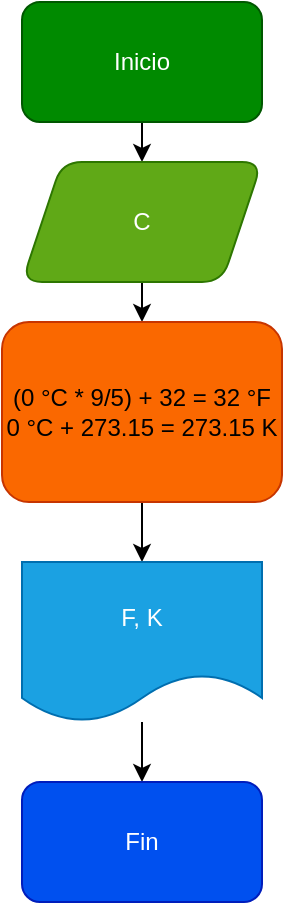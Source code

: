 <mxfile>
    <diagram id="zViIQ7Mw4Mg62dOMoYcG" name="Página-1">
        <mxGraphModel dx="662" dy="461" grid="1" gridSize="10" guides="1" tooltips="1" connect="1" arrows="1" fold="1" page="1" pageScale="1" pageWidth="827" pageHeight="1169" math="0" shadow="0">
            <root>
                <mxCell id="0"/>
                <mxCell id="1" parent="0"/>
                <mxCell id="6" value="" style="edgeStyle=none;html=1;" edge="1" parent="1" source="2" target="5">
                    <mxGeometry relative="1" as="geometry"/>
                </mxCell>
                <mxCell id="2" value="Inicio" style="rounded=1;whiteSpace=wrap;html=1;fillColor=#008a00;fontColor=#ffffff;strokeColor=#005700;" parent="1" vertex="1">
                    <mxGeometry x="250" y="90" width="120" height="60" as="geometry"/>
                </mxCell>
                <mxCell id="14" value="" style="edgeStyle=none;html=1;" edge="1" parent="1" source="5" target="13">
                    <mxGeometry relative="1" as="geometry"/>
                </mxCell>
                <mxCell id="5" value="C" style="shape=parallelogram;perimeter=parallelogramPerimeter;whiteSpace=wrap;html=1;fixedSize=1;rounded=1;fillColor=#60a917;fontColor=#ffffff;strokeColor=#2D7600;" vertex="1" parent="1">
                    <mxGeometry x="250" y="170" width="120" height="60" as="geometry"/>
                </mxCell>
                <mxCell id="16" value="" style="edgeStyle=none;html=1;" edge="1" parent="1" source="13" target="15">
                    <mxGeometry relative="1" as="geometry"/>
                </mxCell>
                <mxCell id="13" value="(0 °C * 9/5) + 32 = 32 °F&lt;br&gt;0 °C + 273.15 = 273.15 K" style="rounded=1;whiteSpace=wrap;html=1;fillColor=#fa6800;fontColor=#000000;strokeColor=#C73500;" vertex="1" parent="1">
                    <mxGeometry x="240" y="250" width="140" height="90" as="geometry"/>
                </mxCell>
                <mxCell id="18" value="" style="edgeStyle=none;html=1;" edge="1" parent="1" source="15" target="17">
                    <mxGeometry relative="1" as="geometry"/>
                </mxCell>
                <mxCell id="15" value="F, K" style="shape=document;whiteSpace=wrap;html=1;boundedLbl=1;rounded=1;fillColor=#1ba1e2;fontColor=#ffffff;strokeColor=#006EAF;" vertex="1" parent="1">
                    <mxGeometry x="250" y="370" width="120" height="80" as="geometry"/>
                </mxCell>
                <mxCell id="17" value="Fin&lt;br&gt;" style="whiteSpace=wrap;html=1;rounded=1;fillColor=#0050ef;fontColor=#ffffff;strokeColor=#001DBC;" vertex="1" parent="1">
                    <mxGeometry x="250" y="480" width="120" height="60" as="geometry"/>
                </mxCell>
            </root>
        </mxGraphModel>
    </diagram>
</mxfile>